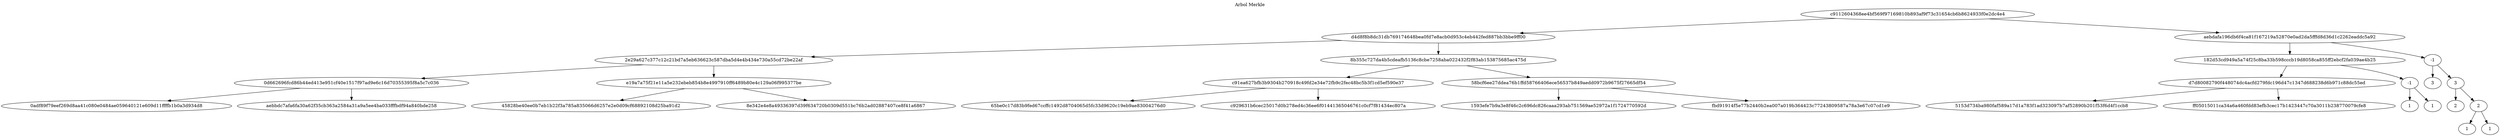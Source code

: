 digraph G{
label="Arbol Merkle"
labelloc = "t"
Nodo519581829[label="c9112604368ee4bf569f97169810b893af9f73c31654cb6b8624933f0e2dc4e4" shape=ellipse];
Nodo940017531[label="d4d8f8b8dc31db769174648bea0fd7e8acb0d953c4eb442fed887bb3bbe9ff00" shape=ellipse];
Nodo2036175238[label="2e29a627c377c12c21bd7a5eb636623c587dba5d4e4b434e730a55cd72be22af" shape=ellipse];
Nodo724190949[label="0d662696fcd86b44ed413e951cf40e1517f97ad9e6c16d70355395f8a5c7c036" shape=ellipse];
Nodo1955145501[label="0adf89f79eef269d8aa41c080e0484ae059640121e609d11ffffb1b0a3d934d8" shape=ellipse];
Nodo724190949 -> Nodo1955145501;
Nodo1882282664[label="aebbdc7afa6fa30a62f35cb363a2584a31a9a5ee4ba033fffbdf94a840bde258" shape=ellipse];
Nodo724190949 -> Nodo1882282664;
Nodo2036175238 -> Nodo724190949;
Nodo1710564489[label="e19a7a75f21e11a5e232ebeb854b8e4997910ff6489b80e4c129a06f995377be" shape=ellipse];
Nodo479288252[label="45828be40ee0b7eb1b22f3a785a835066d6257e2e0d09cf68892108d25ba91d2" shape=ellipse];
Nodo1710564489 -> Nodo479288252;
Nodo563947260[label="8e342e4e8a49336397d39f634720b0309d551bc76b2ad02887407ce8f41a6867" shape=ellipse];
Nodo1710564489 -> Nodo563947260;
Nodo2036175238 -> Nodo1710564489;
Nodo940017531 -> Nodo2036175238;
Nodo1535364221[label="8b355c727da4b5cdeafb5136c8cbe7258aba022432f2f83ab153875685ac475d" shape=ellipse];
Nodo396262120[label="c91ea627bfb3b9304b270918c49fd2e34e72fb9c2fec48bc5b3f1cd5ef590e37" shape=ellipse];
Nodo21274396[label="65be0c17d83b9fed67ccffc1492d8704065d5fc33d9620c19eb9ae83004276d0" shape=ellipse];
Nodo396262120 -> Nodo21274396;
Nodo1235677966[label="c929631b6cec25017d0b278ed4c36ee6f01441365046761c0cf7f81434ec807a" shape=ellipse];
Nodo396262120 -> Nodo1235677966;
Nodo1535364221 -> Nodo396262120;
Nodo201539171[label="58bcf6ee27ddea76b1ffd58766406ece56537b849aedd0972b9675f27665df54" shape=ellipse];
Nodo1747864625[label="1593efe7b9a3e8f46c2c696dc826caaa293ab751569ae52972a1f1724770592d" shape=ellipse];
Nodo201539171 -> Nodo1747864625;
Nodo1303872087[label="fbd91914f5e77b2440b2ea007a019b364423c77243809587a78a3e67c07cd1e9" shape=ellipse];
Nodo201539171 -> Nodo1303872087;
Nodo1535364221 -> Nodo201539171;
Nodo940017531 -> Nodo1535364221;
Nodo519581829 -> Nodo940017531;
Nodo871839340[label="aebdafa196db6f4ca81f167219a52870e0ad2da5fffd8d36d1c2262eaddc5a92" shape=ellipse];
Nodo638772823[label="182d53cd949a5a74f25c8ba33b598cccb19d8058ca855ff2ebcf2fa039ae4b25" shape=ellipse];
Nodo1011312992[label="d7d80082790f448074dc4acfd279fdc196d47c1347d688238d6b971c88dc55ed" shape=ellipse];
Nodo1293152645[label="5153d734ba980faf589a17d1a783f1ad323097b7af52890b201f53f6d4f1ccb8" shape=ellipse];
Nodo1011312992 -> Nodo1293152645;
Nodo1205729821[label="ff05015011ca34a6a460fdd83efb3cec17b1423447c70a3011b238770079cfe8" shape=ellipse];
Nodo1011312992 -> Nodo1205729821;
Nodo638772823 -> Nodo1011312992;
Nodo1984728303[label="-1" shape=ellipse];
Nodo1900541743[label="1" shape=ellipse];
Nodo1984728303 -> Nodo1900541743;
Nodo596291419[label="1" shape=ellipse];
Nodo1984728303 -> Nodo596291419;
Nodo638772823 -> Nodo1984728303;
Nodo871839340 -> Nodo638772823;
Nodo187671589[label="-1" shape=ellipse];
Nodo429292123[label="3" shape=ellipse];
Nodo187671589 -> Nodo429292123;
Nodo1470503113[label="3" shape=ellipse];
Nodo564172049[label="2" shape=ellipse];
Nodo1470503113 -> Nodo564172049;
Nodo1473774476[label="2" shape=ellipse];
Nodo2109144974[label="1" shape=ellipse];
Nodo1473774476 -> Nodo2109144974;
Nodo447860897[label="1" shape=ellipse];
Nodo1473774476 -> Nodo447860897;
Nodo1470503113 -> Nodo1473774476;
Nodo187671589 -> Nodo1470503113;
Nodo871839340 -> Nodo187671589;
Nodo519581829 -> Nodo871839340;
}
